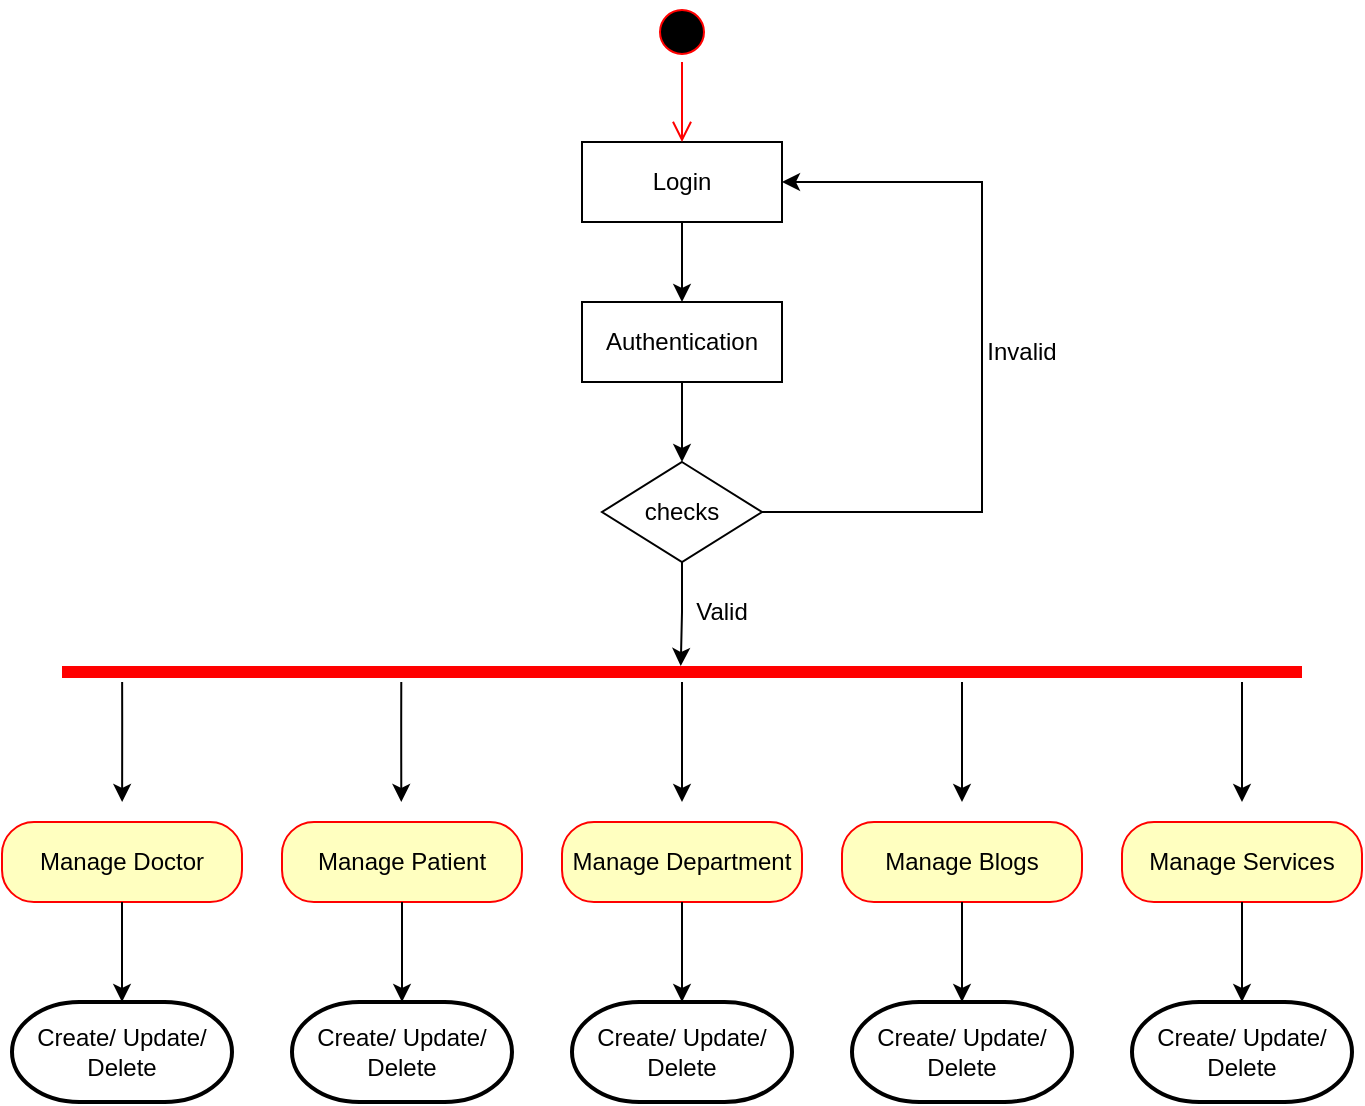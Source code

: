 <mxfile version="24.4.4" type="github">
  <diagram name="Page-1" id="VLgEyVT2TvXhYYvSyW--">
    <mxGraphModel dx="934" dy="421" grid="1" gridSize="10" guides="1" tooltips="1" connect="1" arrows="1" fold="1" page="1" pageScale="1" pageWidth="850" pageHeight="1100" math="0" shadow="0">
      <root>
        <mxCell id="0" />
        <mxCell id="1" parent="0" />
        <mxCell id="f5zsgyxaR8qaBZ8dvisj-16" style="edgeStyle=orthogonalEdgeStyle;rounded=0;orthogonalLoop=1;jettySize=auto;html=1;entryX=0.5;entryY=0;entryDx=0;entryDy=0;" edge="1" parent="1" source="f5zsgyxaR8qaBZ8dvisj-1" target="f5zsgyxaR8qaBZ8dvisj-5">
          <mxGeometry relative="1" as="geometry" />
        </mxCell>
        <mxCell id="f5zsgyxaR8qaBZ8dvisj-1" value="Login" style="rounded=0;whiteSpace=wrap;html=1;" vertex="1" parent="1">
          <mxGeometry x="350" y="90" width="100" height="40" as="geometry" />
        </mxCell>
        <mxCell id="f5zsgyxaR8qaBZ8dvisj-3" value="" style="ellipse;html=1;shape=startState;fillColor=#000000;strokeColor=#ff0000;" vertex="1" parent="1">
          <mxGeometry x="385" y="20" width="30" height="30" as="geometry" />
        </mxCell>
        <mxCell id="f5zsgyxaR8qaBZ8dvisj-4" value="" style="edgeStyle=orthogonalEdgeStyle;html=1;verticalAlign=bottom;endArrow=open;endSize=8;strokeColor=#ff0000;rounded=0;" edge="1" source="f5zsgyxaR8qaBZ8dvisj-3" parent="1">
          <mxGeometry relative="1" as="geometry">
            <mxPoint x="400" y="90" as="targetPoint" />
          </mxGeometry>
        </mxCell>
        <mxCell id="f5zsgyxaR8qaBZ8dvisj-17" style="edgeStyle=orthogonalEdgeStyle;rounded=0;orthogonalLoop=1;jettySize=auto;html=1;entryX=0.5;entryY=0;entryDx=0;entryDy=0;" edge="1" parent="1" source="f5zsgyxaR8qaBZ8dvisj-5" target="f5zsgyxaR8qaBZ8dvisj-6">
          <mxGeometry relative="1" as="geometry" />
        </mxCell>
        <mxCell id="f5zsgyxaR8qaBZ8dvisj-5" value="Authentication" style="rounded=0;whiteSpace=wrap;html=1;" vertex="1" parent="1">
          <mxGeometry x="350" y="170" width="100" height="40" as="geometry" />
        </mxCell>
        <mxCell id="f5zsgyxaR8qaBZ8dvisj-18" style="edgeStyle=orthogonalEdgeStyle;rounded=0;orthogonalLoop=1;jettySize=auto;html=1;entryX=1;entryY=0.5;entryDx=0;entryDy=0;" edge="1" parent="1" source="f5zsgyxaR8qaBZ8dvisj-6" target="f5zsgyxaR8qaBZ8dvisj-1">
          <mxGeometry relative="1" as="geometry">
            <Array as="points">
              <mxPoint x="550" y="275" />
              <mxPoint x="550" y="110" />
            </Array>
          </mxGeometry>
        </mxCell>
        <mxCell id="f5zsgyxaR8qaBZ8dvisj-6" value="checks" style="rhombus;whiteSpace=wrap;html=1;" vertex="1" parent="1">
          <mxGeometry x="360" y="250" width="80" height="50" as="geometry" />
        </mxCell>
        <mxCell id="f5zsgyxaR8qaBZ8dvisj-7" value="Manage Patient" style="rounded=1;whiteSpace=wrap;html=1;arcSize=40;fontColor=#000000;fillColor=#ffffc0;strokeColor=#ff0000;" vertex="1" parent="1">
          <mxGeometry x="200" y="430" width="120" height="40" as="geometry" />
        </mxCell>
        <mxCell id="f5zsgyxaR8qaBZ8dvisj-9" value="Manage Department" style="rounded=1;whiteSpace=wrap;html=1;arcSize=40;fontColor=#000000;fillColor=#ffffc0;strokeColor=#ff0000;" vertex="1" parent="1">
          <mxGeometry x="340" y="430" width="120" height="40" as="geometry" />
        </mxCell>
        <mxCell id="f5zsgyxaR8qaBZ8dvisj-13" value="Manage Blogs" style="rounded=1;whiteSpace=wrap;html=1;arcSize=40;fontColor=#000000;fillColor=#ffffc0;strokeColor=#ff0000;" vertex="1" parent="1">
          <mxGeometry x="480" y="430" width="120" height="40" as="geometry" />
        </mxCell>
        <mxCell id="f5zsgyxaR8qaBZ8dvisj-20" style="edgeStyle=orthogonalEdgeStyle;rounded=0;orthogonalLoop=1;jettySize=auto;html=1;" edge="1" parent="1" source="f5zsgyxaR8qaBZ8dvisj-14">
          <mxGeometry relative="1" as="geometry">
            <mxPoint x="400" y="420" as="targetPoint" />
          </mxGeometry>
        </mxCell>
        <mxCell id="f5zsgyxaR8qaBZ8dvisj-14" value="" style="shape=line;html=1;strokeWidth=6;strokeColor=#ff0000;" vertex="1" parent="1">
          <mxGeometry x="90" y="350" width="620" height="10" as="geometry" />
        </mxCell>
        <mxCell id="f5zsgyxaR8qaBZ8dvisj-21" style="edgeStyle=orthogonalEdgeStyle;rounded=0;orthogonalLoop=1;jettySize=auto;html=1;" edge="1" parent="1">
          <mxGeometry relative="1" as="geometry">
            <mxPoint x="540" y="420" as="targetPoint" />
            <mxPoint x="540" y="360" as="sourcePoint" />
            <Array as="points">
              <mxPoint x="540" y="380" />
              <mxPoint x="540" y="380" />
            </Array>
          </mxGeometry>
        </mxCell>
        <mxCell id="f5zsgyxaR8qaBZ8dvisj-22" style="edgeStyle=orthogonalEdgeStyle;rounded=0;orthogonalLoop=1;jettySize=auto;html=1;" edge="1" parent="1">
          <mxGeometry relative="1" as="geometry">
            <mxPoint x="259.64" y="420" as="targetPoint" />
            <mxPoint x="259.64" y="360" as="sourcePoint" />
            <Array as="points">
              <mxPoint x="259.64" y="380" />
              <mxPoint x="259.64" y="380" />
            </Array>
          </mxGeometry>
        </mxCell>
        <mxCell id="f5zsgyxaR8qaBZ8dvisj-23" style="edgeStyle=orthogonalEdgeStyle;rounded=0;orthogonalLoop=1;jettySize=auto;html=1;" edge="1" parent="1">
          <mxGeometry relative="1" as="geometry">
            <mxPoint x="680" y="420" as="targetPoint" />
            <mxPoint x="680" y="360" as="sourcePoint" />
            <Array as="points">
              <mxPoint x="680" y="380" />
              <mxPoint x="680" y="380" />
            </Array>
          </mxGeometry>
        </mxCell>
        <mxCell id="f5zsgyxaR8qaBZ8dvisj-24" style="edgeStyle=orthogonalEdgeStyle;rounded=0;orthogonalLoop=1;jettySize=auto;html=1;" edge="1" parent="1">
          <mxGeometry relative="1" as="geometry">
            <mxPoint x="120.07" y="420" as="targetPoint" />
            <mxPoint x="120.07" y="360" as="sourcePoint" />
            <Array as="points">
              <mxPoint x="120.07" y="380" />
              <mxPoint x="120.07" y="380" />
            </Array>
          </mxGeometry>
        </mxCell>
        <mxCell id="f5zsgyxaR8qaBZ8dvisj-25" value="Manage Services" style="rounded=1;whiteSpace=wrap;html=1;arcSize=40;fontColor=#000000;fillColor=#ffffc0;strokeColor=#ff0000;" vertex="1" parent="1">
          <mxGeometry x="620" y="430" width="120" height="40" as="geometry" />
        </mxCell>
        <mxCell id="f5zsgyxaR8qaBZ8dvisj-26" value="Manage Doctor" style="rounded=1;whiteSpace=wrap;html=1;arcSize=40;fontColor=#000000;fillColor=#ffffc0;strokeColor=#ff0000;" vertex="1" parent="1">
          <mxGeometry x="60" y="430" width="120" height="40" as="geometry" />
        </mxCell>
        <mxCell id="f5zsgyxaR8qaBZ8dvisj-27" value="Create/ Update/ Delete" style="strokeWidth=2;html=1;shape=mxgraph.flowchart.terminator;whiteSpace=wrap;" vertex="1" parent="1">
          <mxGeometry x="65" y="520" width="110" height="50" as="geometry" />
        </mxCell>
        <mxCell id="f5zsgyxaR8qaBZ8dvisj-28" value="Create/ Update/ Delete" style="strokeWidth=2;html=1;shape=mxgraph.flowchart.terminator;whiteSpace=wrap;" vertex="1" parent="1">
          <mxGeometry x="205" y="520" width="110" height="50" as="geometry" />
        </mxCell>
        <mxCell id="f5zsgyxaR8qaBZ8dvisj-29" value="Create/ Update/ Delete" style="strokeWidth=2;html=1;shape=mxgraph.flowchart.terminator;whiteSpace=wrap;" vertex="1" parent="1">
          <mxGeometry x="345" y="520" width="110" height="50" as="geometry" />
        </mxCell>
        <mxCell id="f5zsgyxaR8qaBZ8dvisj-30" value="Create/ Update/ Delete" style="strokeWidth=2;html=1;shape=mxgraph.flowchart.terminator;whiteSpace=wrap;" vertex="1" parent="1">
          <mxGeometry x="485" y="520" width="110" height="50" as="geometry" />
        </mxCell>
        <mxCell id="f5zsgyxaR8qaBZ8dvisj-31" value="Create/ Update/ Delete" style="strokeWidth=2;html=1;shape=mxgraph.flowchart.terminator;whiteSpace=wrap;" vertex="1" parent="1">
          <mxGeometry x="625" y="520" width="110" height="50" as="geometry" />
        </mxCell>
        <mxCell id="f5zsgyxaR8qaBZ8dvisj-32" style="edgeStyle=orthogonalEdgeStyle;rounded=0;orthogonalLoop=1;jettySize=auto;html=1;entryX=0.5;entryY=0;entryDx=0;entryDy=0;entryPerimeter=0;" edge="1" parent="1" source="f5zsgyxaR8qaBZ8dvisj-26" target="f5zsgyxaR8qaBZ8dvisj-27">
          <mxGeometry relative="1" as="geometry" />
        </mxCell>
        <mxCell id="f5zsgyxaR8qaBZ8dvisj-33" style="edgeStyle=orthogonalEdgeStyle;rounded=0;orthogonalLoop=1;jettySize=auto;html=1;entryX=0.5;entryY=0;entryDx=0;entryDy=0;entryPerimeter=0;" edge="1" parent="1" source="f5zsgyxaR8qaBZ8dvisj-7" target="f5zsgyxaR8qaBZ8dvisj-28">
          <mxGeometry relative="1" as="geometry" />
        </mxCell>
        <mxCell id="f5zsgyxaR8qaBZ8dvisj-34" style="edgeStyle=orthogonalEdgeStyle;rounded=0;orthogonalLoop=1;jettySize=auto;html=1;entryX=0.5;entryY=0;entryDx=0;entryDy=0;entryPerimeter=0;" edge="1" parent="1" source="f5zsgyxaR8qaBZ8dvisj-9" target="f5zsgyxaR8qaBZ8dvisj-29">
          <mxGeometry relative="1" as="geometry" />
        </mxCell>
        <mxCell id="f5zsgyxaR8qaBZ8dvisj-35" style="edgeStyle=orthogonalEdgeStyle;rounded=0;orthogonalLoop=1;jettySize=auto;html=1;entryX=0.5;entryY=0;entryDx=0;entryDy=0;entryPerimeter=0;" edge="1" parent="1" source="f5zsgyxaR8qaBZ8dvisj-13" target="f5zsgyxaR8qaBZ8dvisj-30">
          <mxGeometry relative="1" as="geometry" />
        </mxCell>
        <mxCell id="f5zsgyxaR8qaBZ8dvisj-36" style="edgeStyle=orthogonalEdgeStyle;rounded=0;orthogonalLoop=1;jettySize=auto;html=1;entryX=0.5;entryY=0;entryDx=0;entryDy=0;entryPerimeter=0;" edge="1" parent="1" source="f5zsgyxaR8qaBZ8dvisj-25" target="f5zsgyxaR8qaBZ8dvisj-31">
          <mxGeometry relative="1" as="geometry" />
        </mxCell>
        <mxCell id="f5zsgyxaR8qaBZ8dvisj-37" style="edgeStyle=orthogonalEdgeStyle;rounded=0;orthogonalLoop=1;jettySize=auto;html=1;entryX=0.499;entryY=0.2;entryDx=0;entryDy=0;entryPerimeter=0;" edge="1" parent="1" source="f5zsgyxaR8qaBZ8dvisj-6" target="f5zsgyxaR8qaBZ8dvisj-14">
          <mxGeometry relative="1" as="geometry" />
        </mxCell>
        <mxCell id="f5zsgyxaR8qaBZ8dvisj-38" value="Valid" style="text;html=1;align=center;verticalAlign=middle;whiteSpace=wrap;rounded=0;" vertex="1" parent="1">
          <mxGeometry x="390" y="310" width="60" height="30" as="geometry" />
        </mxCell>
        <mxCell id="f5zsgyxaR8qaBZ8dvisj-39" value="Invalid" style="text;html=1;align=center;verticalAlign=middle;whiteSpace=wrap;rounded=0;" vertex="1" parent="1">
          <mxGeometry x="540" y="180" width="60" height="30" as="geometry" />
        </mxCell>
      </root>
    </mxGraphModel>
  </diagram>
</mxfile>
